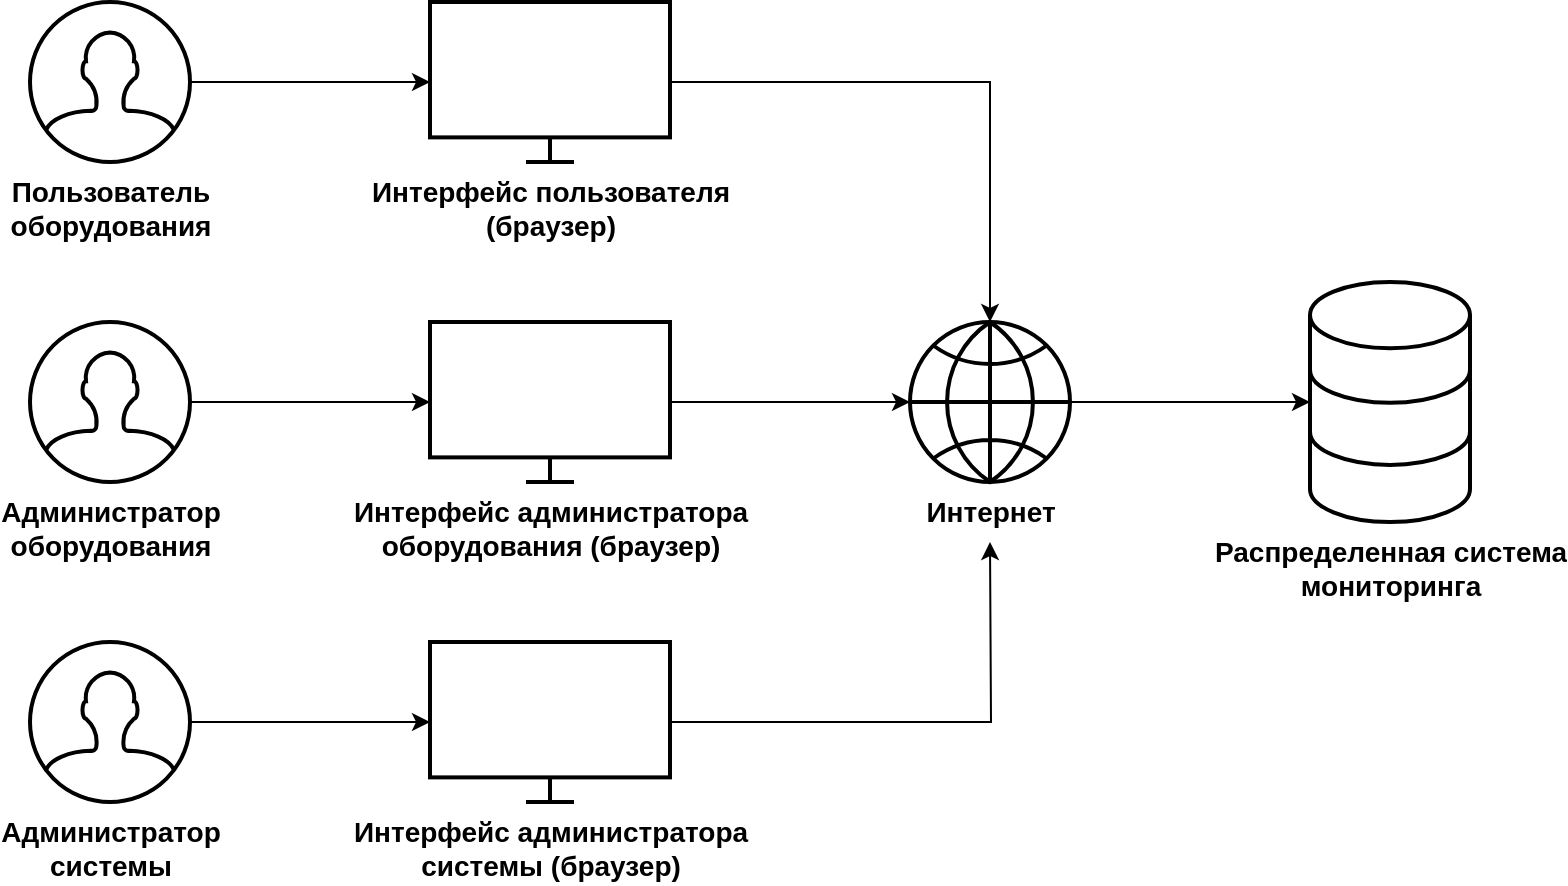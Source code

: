<mxfile version="14.4.9" type="device"><diagram id="Kk-76WwIZhQDNMND8Tn5" name="Page-1"><mxGraphModel dx="1673" dy="1308" grid="1" gridSize="10" guides="1" tooltips="1" connect="1" arrows="1" fold="1" page="0" pageScale="1" pageWidth="827" pageHeight="1169" math="0" shadow="0"><root><mxCell id="0"/><mxCell id="1" parent="0"/><mxCell id="yEHuVV8ERKG_L6OIkgkk-11" style="edgeStyle=orthogonalEdgeStyle;rounded=0;orthogonalLoop=1;jettySize=auto;html=1;" edge="1" parent="1" source="yEHuVV8ERKG_L6OIkgkk-1" target="yEHuVV8ERKG_L6OIkgkk-6"><mxGeometry relative="1" as="geometry"/></mxCell><mxCell id="yEHuVV8ERKG_L6OIkgkk-1" value="&lt;font style=&quot;font-size: 14px&quot;&gt;&lt;b&gt;Пользователь&lt;br&gt;оборудования&lt;/b&gt;&lt;/font&gt;" style="html=1;verticalLabelPosition=bottom;align=center;labelBackgroundColor=#ffffff;verticalAlign=top;strokeWidth=2;shadow=0;dashed=0;shape=mxgraph.ios7.icons.user;" vertex="1" parent="1"><mxGeometry x="40" y="-240" width="80" height="80" as="geometry"/></mxCell><mxCell id="yEHuVV8ERKG_L6OIkgkk-12" style="edgeStyle=orthogonalEdgeStyle;rounded=0;orthogonalLoop=1;jettySize=auto;html=1;" edge="1" parent="1" source="yEHuVV8ERKG_L6OIkgkk-4" target="yEHuVV8ERKG_L6OIkgkk-8"><mxGeometry relative="1" as="geometry"/></mxCell><mxCell id="yEHuVV8ERKG_L6OIkgkk-4" value="&lt;font style=&quot;font-size: 14px&quot;&gt;&lt;b&gt;Администратор&lt;br&gt;системы&lt;/b&gt;&lt;/font&gt;" style="html=1;verticalLabelPosition=bottom;align=center;labelBackgroundColor=#ffffff;verticalAlign=top;strokeWidth=2;shadow=0;dashed=0;shape=mxgraph.ios7.icons.user;" vertex="1" parent="1"><mxGeometry x="40" y="80" width="80" height="80" as="geometry"/></mxCell><mxCell id="yEHuVV8ERKG_L6OIkgkk-9" style="edgeStyle=orthogonalEdgeStyle;rounded=0;orthogonalLoop=1;jettySize=auto;html=1;" edge="1" parent="1" source="yEHuVV8ERKG_L6OIkgkk-5" target="yEHuVV8ERKG_L6OIkgkk-7"><mxGeometry relative="1" as="geometry"/></mxCell><mxCell id="yEHuVV8ERKG_L6OIkgkk-5" value="&lt;font style=&quot;font-size: 14px&quot;&gt;&lt;b&gt;Администратор&lt;br&gt;оборудования&lt;/b&gt;&lt;/font&gt;" style="html=1;verticalLabelPosition=bottom;align=center;labelBackgroundColor=#ffffff;verticalAlign=top;strokeWidth=2;shadow=0;dashed=0;shape=mxgraph.ios7.icons.user;" vertex="1" parent="1"><mxGeometry x="40" y="-80" width="80" height="80" as="geometry"/></mxCell><mxCell id="yEHuVV8ERKG_L6OIkgkk-22" style="edgeStyle=orthogonalEdgeStyle;rounded=0;orthogonalLoop=1;jettySize=auto;html=1;" edge="1" parent="1" source="yEHuVV8ERKG_L6OIkgkk-6" target="yEHuVV8ERKG_L6OIkgkk-13"><mxGeometry relative="1" as="geometry"/></mxCell><mxCell id="yEHuVV8ERKG_L6OIkgkk-6" value="&lt;font style=&quot;font-size: 14px&quot;&gt;&lt;b&gt;Интерфейс пользователя&lt;br&gt;(браузер)&lt;/b&gt;&lt;/font&gt;" style="html=1;verticalLabelPosition=bottom;align=center;labelBackgroundColor=#ffffff;verticalAlign=top;strokeWidth=2;shadow=0;dashed=0;shape=mxgraph.ios7.icons.monitor;" vertex="1" parent="1"><mxGeometry x="240" y="-240" width="120" height="80" as="geometry"/></mxCell><mxCell id="yEHuVV8ERKG_L6OIkgkk-18" style="edgeStyle=orthogonalEdgeStyle;rounded=0;orthogonalLoop=1;jettySize=auto;html=1;" edge="1" parent="1" source="yEHuVV8ERKG_L6OIkgkk-7" target="yEHuVV8ERKG_L6OIkgkk-13"><mxGeometry relative="1" as="geometry"/></mxCell><mxCell id="yEHuVV8ERKG_L6OIkgkk-7" value="&lt;font style=&quot;font-size: 14px&quot;&gt;&lt;b&gt;Интерфейс администратора&lt;br&gt;оборудования (браузер)&lt;/b&gt;&lt;/font&gt;" style="html=1;verticalLabelPosition=bottom;align=center;labelBackgroundColor=#ffffff;verticalAlign=top;strokeWidth=2;shadow=0;dashed=0;shape=mxgraph.ios7.icons.monitor;" vertex="1" parent="1"><mxGeometry x="240" y="-80" width="120" height="80" as="geometry"/></mxCell><mxCell id="yEHuVV8ERKG_L6OIkgkk-23" style="edgeStyle=orthogonalEdgeStyle;rounded=0;orthogonalLoop=1;jettySize=auto;html=1;" edge="1" parent="1" source="yEHuVV8ERKG_L6OIkgkk-8"><mxGeometry relative="1" as="geometry"><mxPoint x="520" y="30" as="targetPoint"/></mxGeometry></mxCell><mxCell id="yEHuVV8ERKG_L6OIkgkk-8" value="&lt;b style=&quot;font-size: 14px&quot;&gt;Интерфейс администратора&lt;br&gt;системы (браузер)&lt;/b&gt;" style="html=1;verticalLabelPosition=bottom;align=center;labelBackgroundColor=#ffffff;verticalAlign=top;strokeWidth=2;shadow=0;dashed=0;shape=mxgraph.ios7.icons.monitor;" vertex="1" parent="1"><mxGeometry x="240" y="80" width="120" height="80" as="geometry"/></mxCell><mxCell id="yEHuVV8ERKG_L6OIkgkk-24" style="edgeStyle=orthogonalEdgeStyle;rounded=0;orthogonalLoop=1;jettySize=auto;html=1;" edge="1" parent="1" source="yEHuVV8ERKG_L6OIkgkk-13" target="yEHuVV8ERKG_L6OIkgkk-14"><mxGeometry relative="1" as="geometry"/></mxCell><mxCell id="yEHuVV8ERKG_L6OIkgkk-13" value="&lt;font size=&quot;1&quot;&gt;&lt;b style=&quot;font-size: 14px&quot;&gt;Интернет&lt;/b&gt;&lt;/font&gt;" style="html=1;verticalLabelPosition=bottom;align=center;labelBackgroundColor=#ffffff;verticalAlign=top;strokeWidth=2;shadow=0;dashed=0;shape=mxgraph.ios7.icons.globe;" vertex="1" parent="1"><mxGeometry x="480" y="-80" width="80" height="80" as="geometry"/></mxCell><mxCell id="yEHuVV8ERKG_L6OIkgkk-14" value="&lt;font style=&quot;font-size: 14px&quot;&gt;&lt;b&gt;Распределенная система&lt;br&gt;мониторинга&lt;/b&gt;&lt;/font&gt;" style="html=1;verticalLabelPosition=bottom;align=center;labelBackgroundColor=#ffffff;verticalAlign=top;strokeWidth=2;shadow=0;dashed=0;shape=mxgraph.ios7.icons.data;" vertex="1" parent="1"><mxGeometry x="680" y="-100" width="80" height="120" as="geometry"/></mxCell></root></mxGraphModel></diagram></mxfile>